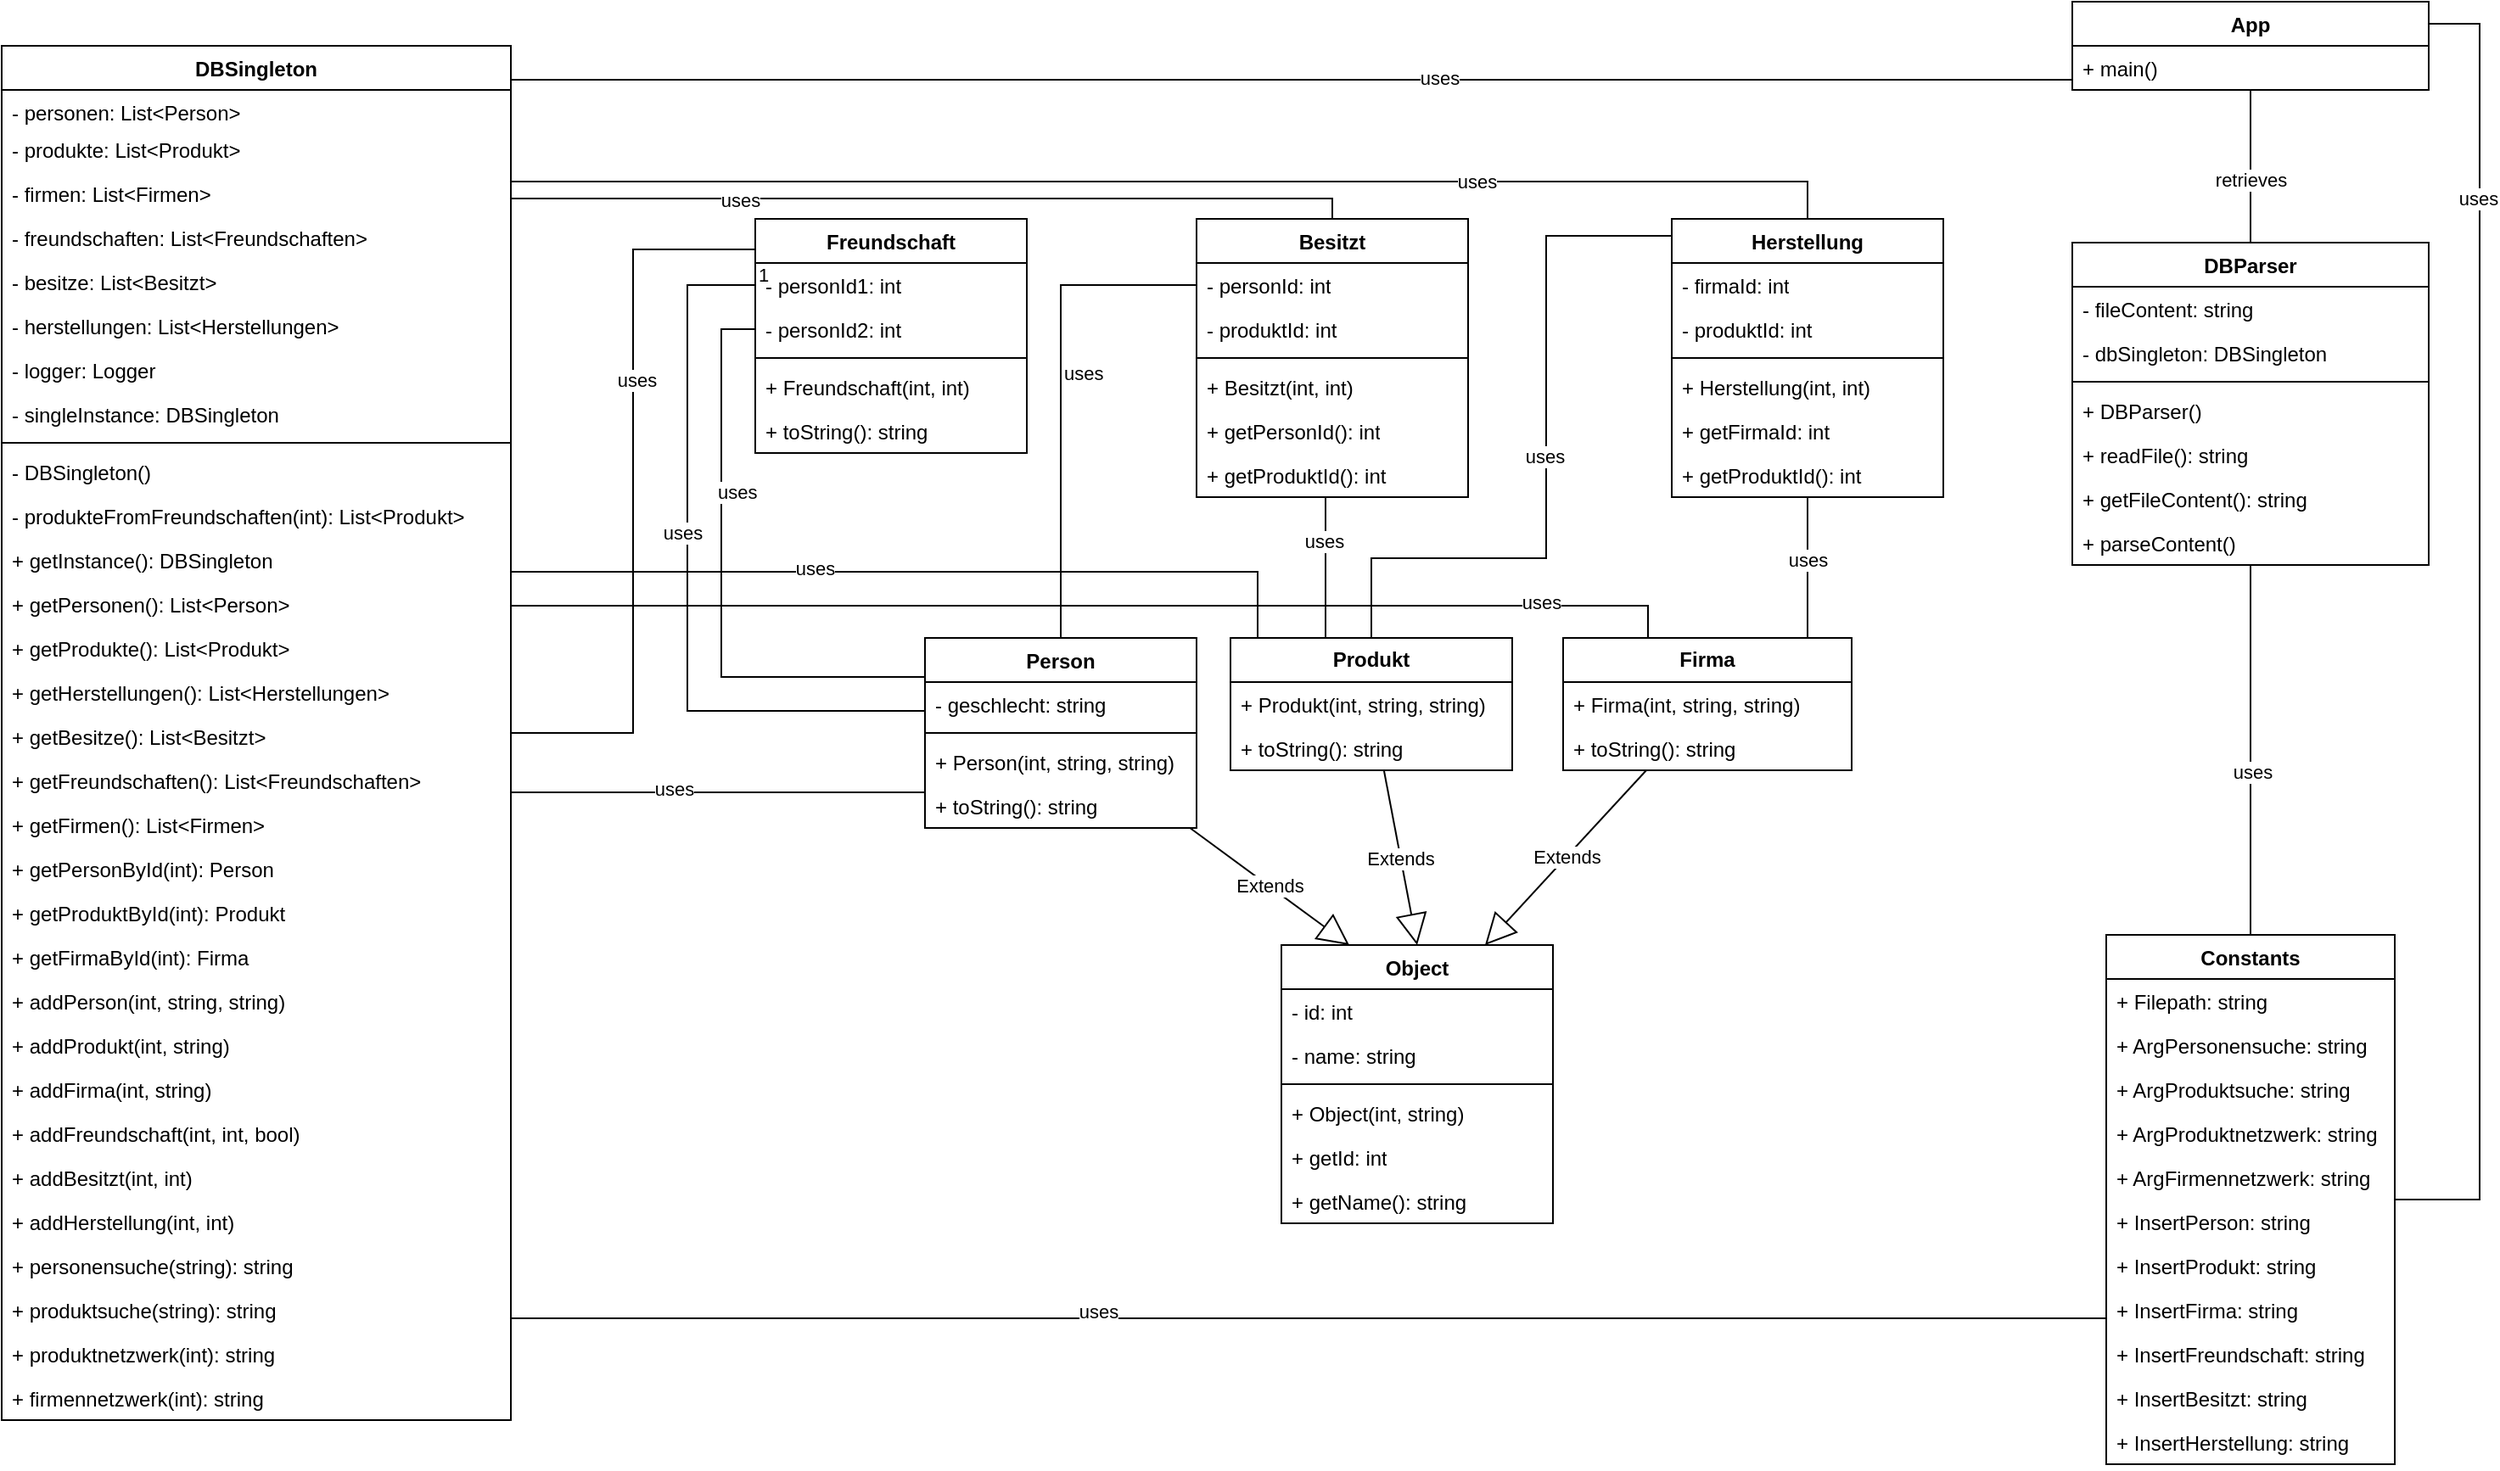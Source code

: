<mxfile scale="1" border="10">
    <diagram name="UML" id="wL7OUZz8tftUAgFT7AXb">
        <mxGraphModel dx="493" dy="509" grid="1" gridSize="10" guides="1" tooltips="1" connect="1" arrows="1" fold="1" page="1" pageScale="1" pageWidth="827" pageHeight="1169" background="#FFFFFF" math="0" shadow="0">
            <root>
                <mxCell id="0"/>
                <mxCell id="1" parent="0"/>
                <mxCell id="jcGyLuzeQQsFnMOwzXnM-38" value="Object" style="swimlane;fontStyle=1;align=center;verticalAlign=top;childLayout=stackLayout;horizontal=1;startSize=26;horizontalStack=0;resizeParent=1;resizeParentMax=0;resizeLast=0;collapsible=1;marginBottom=0;whiteSpace=wrap;html=1;" parent="1" vertex="1">
                    <mxGeometry x="814" y="680" width="160" height="164" as="geometry"/>
                </mxCell>
                <mxCell id="jcGyLuzeQQsFnMOwzXnM-39" value="- id: int" style="text;strokeColor=none;fillColor=none;align=left;verticalAlign=top;spacingLeft=4;spacingRight=4;overflow=hidden;rotatable=0;points=[[0,0.5],[1,0.5]];portConstraint=eastwest;whiteSpace=wrap;html=1;" parent="jcGyLuzeQQsFnMOwzXnM-38" vertex="1">
                    <mxGeometry y="26" width="160" height="26" as="geometry"/>
                </mxCell>
                <mxCell id="jcGyLuzeQQsFnMOwzXnM-58" value="- name: string" style="text;strokeColor=none;fillColor=none;align=left;verticalAlign=top;spacingLeft=4;spacingRight=4;overflow=hidden;rotatable=0;points=[[0,0.5],[1,0.5]];portConstraint=eastwest;whiteSpace=wrap;html=1;" parent="jcGyLuzeQQsFnMOwzXnM-38" vertex="1">
                    <mxGeometry y="52" width="160" height="26" as="geometry"/>
                </mxCell>
                <mxCell id="jcGyLuzeQQsFnMOwzXnM-40" value="" style="line;strokeWidth=1;fillColor=none;align=left;verticalAlign=middle;spacingTop=-1;spacingLeft=3;spacingRight=3;rotatable=0;labelPosition=right;points=[];portConstraint=eastwest;strokeColor=inherit;" parent="jcGyLuzeQQsFnMOwzXnM-38" vertex="1">
                    <mxGeometry y="78" width="160" height="8" as="geometry"/>
                </mxCell>
                <mxCell id="7" value="+ Object(int, string)" style="text;strokeColor=none;fillColor=none;align=left;verticalAlign=top;spacingLeft=4;spacingRight=4;overflow=hidden;rotatable=0;points=[[0,0.5],[1,0.5]];portConstraint=eastwest;whiteSpace=wrap;html=1;" parent="jcGyLuzeQQsFnMOwzXnM-38" vertex="1">
                    <mxGeometry y="86" width="160" height="26" as="geometry"/>
                </mxCell>
                <mxCell id="jcGyLuzeQQsFnMOwzXnM-41" value="+ getId: int" style="text;strokeColor=none;fillColor=none;align=left;verticalAlign=top;spacingLeft=4;spacingRight=4;overflow=hidden;rotatable=0;points=[[0,0.5],[1,0.5]];portConstraint=eastwest;whiteSpace=wrap;html=1;" parent="jcGyLuzeQQsFnMOwzXnM-38" vertex="1">
                    <mxGeometry y="112" width="160" height="26" as="geometry"/>
                </mxCell>
                <mxCell id="jcGyLuzeQQsFnMOwzXnM-59" value="+ getName(): string" style="text;strokeColor=none;fillColor=none;align=left;verticalAlign=top;spacingLeft=4;spacingRight=4;overflow=hidden;rotatable=0;points=[[0,0.5],[1,0.5]];portConstraint=eastwest;whiteSpace=wrap;html=1;" parent="jcGyLuzeQQsFnMOwzXnM-38" vertex="1">
                    <mxGeometry y="138" width="160" height="26" as="geometry"/>
                </mxCell>
                <mxCell id="jcGyLuzeQQsFnMOwzXnM-46" value="&lt;b&gt;Produkt&lt;/b&gt;" style="swimlane;fontStyle=0;childLayout=stackLayout;horizontal=1;startSize=26;fillColor=none;horizontalStack=0;resizeParent=1;resizeParentMax=0;resizeLast=0;collapsible=1;marginBottom=0;whiteSpace=wrap;html=1;" parent="1" vertex="1">
                    <mxGeometry x="784" y="499" width="166" height="78" as="geometry"/>
                </mxCell>
                <mxCell id="8" value="+ Produkt(int, string, string)" style="text;strokeColor=none;fillColor=none;align=left;verticalAlign=top;spacingLeft=4;spacingRight=4;overflow=hidden;rotatable=0;points=[[0,0.5],[1,0.5]];portConstraint=eastwest;whiteSpace=wrap;html=1;" parent="jcGyLuzeQQsFnMOwzXnM-46" vertex="1">
                    <mxGeometry y="26" width="166" height="26" as="geometry"/>
                </mxCell>
                <mxCell id="jcGyLuzeQQsFnMOwzXnM-47" value="+ toString(): string" style="text;strokeColor=none;fillColor=none;align=left;verticalAlign=top;spacingLeft=4;spacingRight=4;overflow=hidden;rotatable=0;points=[[0,0.5],[1,0.5]];portConstraint=eastwest;whiteSpace=wrap;html=1;" parent="jcGyLuzeQQsFnMOwzXnM-46" vertex="1">
                    <mxGeometry y="52" width="166" height="26" as="geometry"/>
                </mxCell>
                <mxCell id="jcGyLuzeQQsFnMOwzXnM-50" value="Extends" style="endArrow=block;endSize=16;endFill=0;html=1;rounded=0;entryX=0.25;entryY=0;entryDx=0;entryDy=0;" parent="1" source="jcGyLuzeQQsFnMOwzXnM-53" target="jcGyLuzeQQsFnMOwzXnM-38" edge="1">
                    <mxGeometry width="160" relative="1" as="geometry">
                        <mxPoint x="938" y="732" as="sourcePoint"/>
                        <mxPoint x="1098" y="732" as="targetPoint"/>
                    </mxGeometry>
                </mxCell>
                <mxCell id="jcGyLuzeQQsFnMOwzXnM-51" value="&lt;b&gt;Firma&lt;/b&gt;" style="swimlane;fontStyle=0;childLayout=stackLayout;horizontal=1;startSize=26;fillColor=none;horizontalStack=0;resizeParent=1;resizeParentMax=0;resizeLast=0;collapsible=1;marginBottom=0;whiteSpace=wrap;html=1;" parent="1" vertex="1">
                    <mxGeometry x="980" y="499" width="170" height="78" as="geometry"/>
                </mxCell>
                <mxCell id="9" value="+ Firma(int, string, string)" style="text;strokeColor=none;fillColor=none;align=left;verticalAlign=top;spacingLeft=4;spacingRight=4;overflow=hidden;rotatable=0;points=[[0,0.5],[1,0.5]];portConstraint=eastwest;whiteSpace=wrap;html=1;" parent="jcGyLuzeQQsFnMOwzXnM-51" vertex="1">
                    <mxGeometry y="26" width="170" height="26" as="geometry"/>
                </mxCell>
                <mxCell id="jcGyLuzeQQsFnMOwzXnM-52" value="+ toString(): string" style="text;strokeColor=none;fillColor=none;align=left;verticalAlign=top;spacingLeft=4;spacingRight=4;overflow=hidden;rotatable=0;points=[[0,0.5],[1,0.5]];portConstraint=eastwest;whiteSpace=wrap;html=1;" parent="jcGyLuzeQQsFnMOwzXnM-51" vertex="1">
                    <mxGeometry y="52" width="170" height="26" as="geometry"/>
                </mxCell>
                <mxCell id="jcGyLuzeQQsFnMOwzXnM-53" value="Person" style="swimlane;fontStyle=1;align=center;verticalAlign=top;childLayout=stackLayout;horizontal=1;startSize=26;horizontalStack=0;resizeParent=1;resizeParentMax=0;resizeLast=0;collapsible=1;marginBottom=0;whiteSpace=wrap;html=1;" parent="1" vertex="1">
                    <mxGeometry x="604" y="499" width="160" height="112" as="geometry"/>
                </mxCell>
                <mxCell id="jcGyLuzeQQsFnMOwzXnM-54" value="- geschlecht: string" style="text;strokeColor=none;fillColor=none;align=left;verticalAlign=top;spacingLeft=4;spacingRight=4;overflow=hidden;rotatable=0;points=[[0,0.5],[1,0.5]];portConstraint=eastwest;whiteSpace=wrap;html=1;" parent="jcGyLuzeQQsFnMOwzXnM-53" vertex="1">
                    <mxGeometry y="26" width="160" height="26" as="geometry"/>
                </mxCell>
                <mxCell id="jcGyLuzeQQsFnMOwzXnM-55" value="" style="line;strokeWidth=1;fillColor=none;align=left;verticalAlign=middle;spacingTop=-1;spacingLeft=3;spacingRight=3;rotatable=0;labelPosition=right;points=[];portConstraint=eastwest;strokeColor=inherit;" parent="jcGyLuzeQQsFnMOwzXnM-53" vertex="1">
                    <mxGeometry y="52" width="160" height="8" as="geometry"/>
                </mxCell>
                <mxCell id="6" value="+ Person(int, string, string)" style="text;strokeColor=none;fillColor=none;align=left;verticalAlign=top;spacingLeft=4;spacingRight=4;overflow=hidden;rotatable=0;points=[[0,0.5],[1,0.5]];portConstraint=eastwest;whiteSpace=wrap;html=1;" parent="jcGyLuzeQQsFnMOwzXnM-53" vertex="1">
                    <mxGeometry y="60" width="160" height="26" as="geometry"/>
                </mxCell>
                <mxCell id="jcGyLuzeQQsFnMOwzXnM-56" value="+ toString(): string" style="text;strokeColor=none;fillColor=none;align=left;verticalAlign=top;spacingLeft=4;spacingRight=4;overflow=hidden;rotatable=0;points=[[0,0.5],[1,0.5]];portConstraint=eastwest;whiteSpace=wrap;html=1;" parent="jcGyLuzeQQsFnMOwzXnM-53" vertex="1">
                    <mxGeometry y="86" width="160" height="26" as="geometry"/>
                </mxCell>
                <mxCell id="jcGyLuzeQQsFnMOwzXnM-60" value="Extends" style="endArrow=block;endSize=16;endFill=0;html=1;rounded=0;entryX=0.75;entryY=0;entryDx=0;entryDy=0;" parent="1" source="jcGyLuzeQQsFnMOwzXnM-51" target="jcGyLuzeQQsFnMOwzXnM-38" edge="1">
                    <mxGeometry width="160" relative="1" as="geometry">
                        <mxPoint x="1015" y="564" as="sourcePoint"/>
                        <mxPoint x="874" y="662" as="targetPoint"/>
                    </mxGeometry>
                </mxCell>
                <mxCell id="jcGyLuzeQQsFnMOwzXnM-61" value="Extends" style="endArrow=block;endSize=16;endFill=0;html=1;rounded=0;entryX=0.5;entryY=0;entryDx=0;entryDy=0;" parent="1" source="jcGyLuzeQQsFnMOwzXnM-46" target="jcGyLuzeQQsFnMOwzXnM-38" edge="1">
                    <mxGeometry width="160" relative="1" as="geometry">
                        <mxPoint x="1025" y="574" as="sourcePoint"/>
                        <mxPoint x="884" y="672" as="targetPoint"/>
                    </mxGeometry>
                </mxCell>
                <mxCell id="94" style="edgeStyle=orthogonalEdgeStyle;rounded=0;html=1;startArrow=none;startFill=0;endArrow=none;endFill=0;" parent="1" source="jcGyLuzeQQsFnMOwzXnM-62" target="jcGyLuzeQQsFnMOwzXnM-46" edge="1">
                    <mxGeometry relative="1" as="geometry">
                        <Array as="points">
                            <mxPoint x="840" y="460"/>
                            <mxPoint x="840" y="460"/>
                        </Array>
                    </mxGeometry>
                </mxCell>
                <mxCell id="95" value="uses" style="edgeLabel;html=1;align=center;verticalAlign=middle;resizable=0;points=[];" parent="94" vertex="1" connectable="0">
                    <mxGeometry x="-0.373" y="-1" relative="1" as="geometry">
                        <mxPoint as="offset"/>
                    </mxGeometry>
                </mxCell>
                <mxCell id="jcGyLuzeQQsFnMOwzXnM-62" value="Besitzt" style="swimlane;fontStyle=1;align=center;verticalAlign=top;childLayout=stackLayout;horizontal=1;startSize=26;horizontalStack=0;resizeParent=1;resizeParentMax=0;resizeLast=0;collapsible=1;marginBottom=0;whiteSpace=wrap;html=1;" parent="1" vertex="1">
                    <mxGeometry x="764" y="252" width="160" height="164" as="geometry"/>
                </mxCell>
                <mxCell id="jcGyLuzeQQsFnMOwzXnM-63" value="- personId: int" style="text;strokeColor=none;fillColor=none;align=left;verticalAlign=top;spacingLeft=4;spacingRight=4;overflow=hidden;rotatable=0;points=[[0,0.5],[1,0.5]];portConstraint=eastwest;whiteSpace=wrap;html=1;" parent="jcGyLuzeQQsFnMOwzXnM-62" vertex="1">
                    <mxGeometry y="26" width="160" height="26" as="geometry"/>
                </mxCell>
                <mxCell id="jcGyLuzeQQsFnMOwzXnM-75" value="- produktId: int" style="text;strokeColor=none;fillColor=none;align=left;verticalAlign=top;spacingLeft=4;spacingRight=4;overflow=hidden;rotatable=0;points=[[0,0.5],[1,0.5]];portConstraint=eastwest;whiteSpace=wrap;html=1;" parent="jcGyLuzeQQsFnMOwzXnM-62" vertex="1">
                    <mxGeometry y="52" width="160" height="26" as="geometry"/>
                </mxCell>
                <mxCell id="jcGyLuzeQQsFnMOwzXnM-64" value="" style="line;strokeWidth=1;fillColor=none;align=left;verticalAlign=middle;spacingTop=-1;spacingLeft=3;spacingRight=3;rotatable=0;labelPosition=right;points=[];portConstraint=eastwest;strokeColor=inherit;" parent="jcGyLuzeQQsFnMOwzXnM-62" vertex="1">
                    <mxGeometry y="78" width="160" height="8" as="geometry"/>
                </mxCell>
                <mxCell id="4" value="+ Besitzt(int, int)" style="text;strokeColor=none;fillColor=none;align=left;verticalAlign=top;spacingLeft=4;spacingRight=4;overflow=hidden;rotatable=0;points=[[0,0.5],[1,0.5]];portConstraint=eastwest;whiteSpace=wrap;html=1;" parent="jcGyLuzeQQsFnMOwzXnM-62" vertex="1">
                    <mxGeometry y="86" width="160" height="26" as="geometry"/>
                </mxCell>
                <mxCell id="jcGyLuzeQQsFnMOwzXnM-65" value="+&amp;nbsp;getPersonId&lt;span style=&quot;background-color: initial;&quot;&gt;(): int&lt;/span&gt;" style="text;strokeColor=none;fillColor=none;align=left;verticalAlign=top;spacingLeft=4;spacingRight=4;overflow=hidden;rotatable=0;points=[[0,0.5],[1,0.5]];portConstraint=eastwest;whiteSpace=wrap;html=1;" parent="jcGyLuzeQQsFnMOwzXnM-62" vertex="1">
                    <mxGeometry y="112" width="160" height="26" as="geometry"/>
                </mxCell>
                <mxCell id="jcGyLuzeQQsFnMOwzXnM-76" value="+&amp;nbsp;getProduktId(): int" style="text;strokeColor=none;fillColor=none;align=left;verticalAlign=top;spacingLeft=4;spacingRight=4;overflow=hidden;rotatable=0;points=[[0,0.5],[1,0.5]];portConstraint=eastwest;whiteSpace=wrap;html=1;" parent="jcGyLuzeQQsFnMOwzXnM-62" vertex="1">
                    <mxGeometry y="138" width="160" height="26" as="geometry"/>
                </mxCell>
                <mxCell id="jcGyLuzeQQsFnMOwzXnM-66" value="Freundschaft" style="swimlane;fontStyle=1;align=center;verticalAlign=top;childLayout=stackLayout;horizontal=1;startSize=26;horizontalStack=0;resizeParent=1;resizeParentMax=0;resizeLast=0;collapsible=1;marginBottom=0;whiteSpace=wrap;html=1;" parent="1" vertex="1">
                    <mxGeometry x="504" y="252" width="160" height="138" as="geometry"/>
                </mxCell>
                <mxCell id="jcGyLuzeQQsFnMOwzXnM-67" value="- personId1: int" style="text;strokeColor=none;fillColor=none;align=left;verticalAlign=top;spacingLeft=4;spacingRight=4;overflow=hidden;rotatable=0;points=[[0,0.5],[1,0.5]];portConstraint=eastwest;whiteSpace=wrap;html=1;" parent="jcGyLuzeQQsFnMOwzXnM-66" vertex="1">
                    <mxGeometry y="26" width="160" height="26" as="geometry"/>
                </mxCell>
                <mxCell id="jcGyLuzeQQsFnMOwzXnM-79" value="- personId2: int" style="text;strokeColor=none;fillColor=none;align=left;verticalAlign=top;spacingLeft=4;spacingRight=4;overflow=hidden;rotatable=0;points=[[0,0.5],[1,0.5]];portConstraint=eastwest;whiteSpace=wrap;html=1;" parent="jcGyLuzeQQsFnMOwzXnM-66" vertex="1">
                    <mxGeometry y="52" width="160" height="26" as="geometry"/>
                </mxCell>
                <mxCell id="jcGyLuzeQQsFnMOwzXnM-68" value="" style="line;strokeWidth=1;fillColor=none;align=left;verticalAlign=middle;spacingTop=-1;spacingLeft=3;spacingRight=3;rotatable=0;labelPosition=right;points=[];portConstraint=eastwest;strokeColor=inherit;" parent="jcGyLuzeQQsFnMOwzXnM-66" vertex="1">
                    <mxGeometry y="78" width="160" height="8" as="geometry"/>
                </mxCell>
                <mxCell id="3" value="+ Freundschaft(int, int)" style="text;strokeColor=none;fillColor=none;align=left;verticalAlign=top;spacingLeft=4;spacingRight=4;overflow=hidden;rotatable=0;points=[[0,0.5],[1,0.5]];portConstraint=eastwest;whiteSpace=wrap;html=1;" parent="jcGyLuzeQQsFnMOwzXnM-66" vertex="1">
                    <mxGeometry y="86" width="160" height="26" as="geometry"/>
                </mxCell>
                <mxCell id="jcGyLuzeQQsFnMOwzXnM-69" value="+ toString(): string" style="text;strokeColor=none;fillColor=none;align=left;verticalAlign=top;spacingLeft=4;spacingRight=4;overflow=hidden;rotatable=0;points=[[0,0.5],[1,0.5]];portConstraint=eastwest;whiteSpace=wrap;html=1;" parent="jcGyLuzeQQsFnMOwzXnM-66" vertex="1">
                    <mxGeometry y="112" width="160" height="26" as="geometry"/>
                </mxCell>
                <mxCell id="78" style="edgeStyle=orthogonalEdgeStyle;html=1;entryX=0.5;entryY=0;entryDx=0;entryDy=0;startArrow=none;startFill=0;endArrow=none;endFill=0;rounded=0;" parent="1" source="jcGyLuzeQQsFnMOwzXnM-70" target="jcGyLuzeQQsFnMOwzXnM-46" edge="1">
                    <mxGeometry relative="1" as="geometry">
                        <Array as="points">
                            <mxPoint x="970" y="262"/>
                            <mxPoint x="970" y="452"/>
                            <mxPoint x="867" y="452"/>
                        </Array>
                    </mxGeometry>
                </mxCell>
                <mxCell id="79" value="uses" style="edgeLabel;html=1;align=center;verticalAlign=middle;resizable=0;points=[];" parent="78" vertex="1" connectable="0">
                    <mxGeometry x="-0.017" y="-1" relative="1" as="geometry">
                        <mxPoint as="offset"/>
                    </mxGeometry>
                </mxCell>
                <mxCell id="80" style="edgeStyle=orthogonalEdgeStyle;rounded=0;html=1;entryX=0.5;entryY=0;entryDx=0;entryDy=0;startArrow=none;startFill=0;endArrow=none;endFill=0;" parent="1" source="jcGyLuzeQQsFnMOwzXnM-70" target="jcGyLuzeQQsFnMOwzXnM-51" edge="1">
                    <mxGeometry relative="1" as="geometry">
                        <Array as="points">
                            <mxPoint x="1124" y="499"/>
                        </Array>
                    </mxGeometry>
                </mxCell>
                <mxCell id="81" value="uses" style="edgeLabel;html=1;align=center;verticalAlign=middle;resizable=0;points=[];" parent="80" vertex="1" connectable="0">
                    <mxGeometry x="0.123" y="1" relative="1" as="geometry">
                        <mxPoint x="-1" y="-43" as="offset"/>
                    </mxGeometry>
                </mxCell>
                <mxCell id="jcGyLuzeQQsFnMOwzXnM-70" value="Herstellung" style="swimlane;fontStyle=1;align=center;verticalAlign=top;childLayout=stackLayout;horizontal=1;startSize=26;horizontalStack=0;resizeParent=1;resizeParentMax=0;resizeLast=0;collapsible=1;marginBottom=0;whiteSpace=wrap;html=1;" parent="1" vertex="1">
                    <mxGeometry x="1044" y="252" width="160" height="164" as="geometry"/>
                </mxCell>
                <mxCell id="jcGyLuzeQQsFnMOwzXnM-71" value="- firmaId: int" style="text;strokeColor=none;fillColor=none;align=left;verticalAlign=top;spacingLeft=4;spacingRight=4;overflow=hidden;rotatable=0;points=[[0,0.5],[1,0.5]];portConstraint=eastwest;whiteSpace=wrap;html=1;" parent="jcGyLuzeQQsFnMOwzXnM-70" vertex="1">
                    <mxGeometry y="26" width="160" height="26" as="geometry"/>
                </mxCell>
                <mxCell id="jcGyLuzeQQsFnMOwzXnM-77" value="- produktId: int" style="text;strokeColor=none;fillColor=none;align=left;verticalAlign=top;spacingLeft=4;spacingRight=4;overflow=hidden;rotatable=0;points=[[0,0.5],[1,0.5]];portConstraint=eastwest;whiteSpace=wrap;html=1;" parent="jcGyLuzeQQsFnMOwzXnM-70" vertex="1">
                    <mxGeometry y="52" width="160" height="26" as="geometry"/>
                </mxCell>
                <mxCell id="jcGyLuzeQQsFnMOwzXnM-72" value="" style="line;strokeWidth=1;fillColor=none;align=left;verticalAlign=middle;spacingTop=-1;spacingLeft=3;spacingRight=3;rotatable=0;labelPosition=right;points=[];portConstraint=eastwest;strokeColor=inherit;" parent="jcGyLuzeQQsFnMOwzXnM-70" vertex="1">
                    <mxGeometry y="78" width="160" height="8" as="geometry"/>
                </mxCell>
                <mxCell id="5" value="+ Herstellung(int, int)" style="text;strokeColor=none;fillColor=none;align=left;verticalAlign=top;spacingLeft=4;spacingRight=4;overflow=hidden;rotatable=0;points=[[0,0.5],[1,0.5]];portConstraint=eastwest;whiteSpace=wrap;html=1;" parent="jcGyLuzeQQsFnMOwzXnM-70" vertex="1">
                    <mxGeometry y="86" width="160" height="26" as="geometry"/>
                </mxCell>
                <mxCell id="jcGyLuzeQQsFnMOwzXnM-78" value="+ getFirmaId: int" style="text;strokeColor=none;fillColor=none;align=left;verticalAlign=top;spacingLeft=4;spacingRight=4;overflow=hidden;rotatable=0;points=[[0,0.5],[1,0.5]];portConstraint=eastwest;whiteSpace=wrap;html=1;" parent="jcGyLuzeQQsFnMOwzXnM-70" vertex="1">
                    <mxGeometry y="112" width="160" height="26" as="geometry"/>
                </mxCell>
                <mxCell id="jcGyLuzeQQsFnMOwzXnM-73" value="+ getProduktId(): int" style="text;strokeColor=none;fillColor=none;align=left;verticalAlign=top;spacingLeft=4;spacingRight=4;overflow=hidden;rotatable=0;points=[[0,0.5],[1,0.5]];portConstraint=eastwest;whiteSpace=wrap;html=1;" parent="jcGyLuzeQQsFnMOwzXnM-70" vertex="1">
                    <mxGeometry y="138" width="160" height="26" as="geometry"/>
                </mxCell>
                <mxCell id="jcGyLuzeQQsFnMOwzXnM-82" value="uses" style="endArrow=none;html=1;endSize=12;startArrow=none;startSize=14;startFill=0;edgeStyle=orthogonalEdgeStyle;align=left;verticalAlign=bottom;rounded=0;entryX=0.5;entryY=0;entryDx=0;entryDy=0;exitX=0;exitY=0.5;exitDx=0;exitDy=0;endFill=0;" parent="1" source="jcGyLuzeQQsFnMOwzXnM-63" target="jcGyLuzeQQsFnMOwzXnM-53" edge="1">
                    <mxGeometry x="-0.021" relative="1" as="geometry">
                        <mxPoint x="494" y="432" as="sourcePoint"/>
                        <mxPoint x="504" y="541" as="targetPoint"/>
                        <mxPoint as="offset"/>
                    </mxGeometry>
                </mxCell>
                <mxCell id="jcGyLuzeQQsFnMOwzXnM-84" value="1" style="endArrow=none;html=1;endSize=12;startArrow=none;startSize=14;startFill=0;edgeStyle=orthogonalEdgeStyle;align=left;verticalAlign=bottom;rounded=0;endFill=0;" parent="1" source="jcGyLuzeQQsFnMOwzXnM-67" target="jcGyLuzeQQsFnMOwzXnM-53" edge="1">
                    <mxGeometry x="-1" y="3" relative="1" as="geometry">
                        <mxPoint x="564" y="412" as="sourcePoint"/>
                        <mxPoint x="484" y="620" as="targetPoint"/>
                        <Array as="points">
                            <mxPoint x="464" y="291"/>
                            <mxPoint x="464" y="542"/>
                        </Array>
                    </mxGeometry>
                </mxCell>
                <mxCell id="77" value="uses" style="edgeLabel;html=1;align=center;verticalAlign=middle;resizable=0;points=[];" parent="jcGyLuzeQQsFnMOwzXnM-84" vertex="1" connectable="0">
                    <mxGeometry x="-0.08" y="-3" relative="1" as="geometry">
                        <mxPoint y="-13" as="offset"/>
                    </mxGeometry>
                </mxCell>
                <mxCell id="jcGyLuzeQQsFnMOwzXnM-85" value="uses" style="endArrow=none;html=1;endSize=12;startArrow=none;startSize=14;startFill=0;edgeStyle=orthogonalEdgeStyle;align=left;verticalAlign=bottom;rounded=0;endFill=0;" parent="1" source="jcGyLuzeQQsFnMOwzXnM-79" target="jcGyLuzeQQsFnMOwzXnM-53" edge="1">
                    <mxGeometry x="-0.275" y="-4" relative="1" as="geometry">
                        <mxPoint x="604" y="622" as="sourcePoint"/>
                        <mxPoint x="524" y="830" as="targetPoint"/>
                        <Array as="points">
                            <mxPoint x="484" y="317"/>
                            <mxPoint x="484" y="522"/>
                        </Array>
                        <mxPoint as="offset"/>
                    </mxGeometry>
                </mxCell>
                <mxCell id="82" style="edgeStyle=orthogonalEdgeStyle;rounded=0;html=1;startArrow=none;startFill=0;endArrow=none;endFill=0;" parent="1" source="12" target="jcGyLuzeQQsFnMOwzXnM-66" edge="1">
                    <mxGeometry relative="1" as="geometry">
                        <Array as="points">
                            <mxPoint x="432" y="555"/>
                            <mxPoint x="432" y="270"/>
                        </Array>
                    </mxGeometry>
                </mxCell>
                <mxCell id="83" value="uses" style="edgeLabel;html=1;align=center;verticalAlign=middle;resizable=0;points=[];" parent="82" vertex="1" connectable="0">
                    <mxGeometry x="0.305" y="-2" relative="1" as="geometry">
                        <mxPoint as="offset"/>
                    </mxGeometry>
                </mxCell>
                <mxCell id="84" style="edgeStyle=orthogonalEdgeStyle;rounded=0;html=1;startArrow=none;startFill=0;endArrow=none;endFill=0;" parent="1" source="12" target="jcGyLuzeQQsFnMOwzXnM-62" edge="1">
                    <mxGeometry relative="1" as="geometry">
                        <Array as="points">
                            <mxPoint x="844" y="240"/>
                        </Array>
                    </mxGeometry>
                </mxCell>
                <mxCell id="85" value="uses" style="edgeLabel;html=1;align=center;verticalAlign=middle;resizable=0;points=[];" parent="84" vertex="1" connectable="0">
                    <mxGeometry x="-0.458" y="-1" relative="1" as="geometry">
                        <mxPoint as="offset"/>
                    </mxGeometry>
                </mxCell>
                <mxCell id="86" style="edgeStyle=orthogonalEdgeStyle;rounded=0;html=1;startArrow=none;startFill=0;endArrow=none;endFill=0;" parent="1" source="12" target="jcGyLuzeQQsFnMOwzXnM-70" edge="1">
                    <mxGeometry relative="1" as="geometry">
                        <Array as="points">
                            <mxPoint x="1124" y="230"/>
                        </Array>
                    </mxGeometry>
                </mxCell>
                <mxCell id="87" value="uses" style="edgeLabel;html=1;align=center;verticalAlign=middle;resizable=0;points=[];" parent="86" vertex="1" connectable="0">
                    <mxGeometry x="0.447" relative="1" as="geometry">
                        <mxPoint as="offset"/>
                    </mxGeometry>
                </mxCell>
                <mxCell id="88" style="edgeStyle=orthogonalEdgeStyle;rounded=0;html=1;startArrow=none;startFill=0;endArrow=none;endFill=0;" parent="1" source="12" target="jcGyLuzeQQsFnMOwzXnM-53" edge="1">
                    <mxGeometry relative="1" as="geometry">
                        <Array as="points">
                            <mxPoint x="480" y="590"/>
                            <mxPoint x="480" y="590"/>
                        </Array>
                    </mxGeometry>
                </mxCell>
                <mxCell id="89" value="uses" style="edgeLabel;html=1;align=center;verticalAlign=middle;resizable=0;points=[];" parent="88" vertex="1" connectable="0">
                    <mxGeometry x="-0.219" y="2" relative="1" as="geometry">
                        <mxPoint as="offset"/>
                    </mxGeometry>
                </mxCell>
                <mxCell id="90" style="edgeStyle=orthogonalEdgeStyle;rounded=0;html=1;startArrow=none;startFill=0;endArrow=none;endFill=0;" parent="1" source="12" target="jcGyLuzeQQsFnMOwzXnM-46" edge="1">
                    <mxGeometry relative="1" as="geometry">
                        <Array as="points">
                            <mxPoint x="800" y="460"/>
                        </Array>
                    </mxGeometry>
                </mxCell>
                <mxCell id="91" value="uses" style="edgeLabel;html=1;align=center;verticalAlign=middle;resizable=0;points=[];" parent="90" vertex="1" connectable="0">
                    <mxGeometry x="-0.255" y="2" relative="1" as="geometry">
                        <mxPoint as="offset"/>
                    </mxGeometry>
                </mxCell>
                <mxCell id="92" style="edgeStyle=orthogonalEdgeStyle;rounded=0;html=1;startArrow=none;startFill=0;endArrow=none;endFill=0;" parent="1" source="12" target="jcGyLuzeQQsFnMOwzXnM-51" edge="1">
                    <mxGeometry relative="1" as="geometry">
                        <Array as="points">
                            <mxPoint x="1030" y="480"/>
                        </Array>
                    </mxGeometry>
                </mxCell>
                <mxCell id="93" value="uses" style="edgeLabel;html=1;align=center;verticalAlign=middle;resizable=0;points=[];" parent="92" vertex="1" connectable="0">
                    <mxGeometry x="0.762" y="2" relative="1" as="geometry">
                        <mxPoint as="offset"/>
                    </mxGeometry>
                </mxCell>
                <mxCell id="12" value="DBSingleton" style="swimlane;fontStyle=1;align=center;verticalAlign=top;childLayout=stackLayout;horizontal=1;startSize=26;horizontalStack=0;resizeParent=1;resizeParentMax=0;resizeLast=0;collapsible=1;marginBottom=0;whiteSpace=wrap;html=1;" parent="1" vertex="1">
                    <mxGeometry x="60" y="150" width="300" height="810" as="geometry"/>
                </mxCell>
                <mxCell id="13" value="- personen: List&amp;lt;Person&amp;gt;" style="text;strokeColor=none;fillColor=none;align=left;verticalAlign=top;spacingLeft=4;spacingRight=4;overflow=hidden;rotatable=0;points=[[0,0.5],[1,0.5]];portConstraint=eastwest;whiteSpace=wrap;html=1;" parent="12" vertex="1">
                    <mxGeometry y="26" width="300" height="22" as="geometry"/>
                </mxCell>
                <mxCell id="14" value="- produkte: List&amp;lt;Produkt&amp;gt;" style="text;strokeColor=none;fillColor=none;align=left;verticalAlign=top;spacingLeft=4;spacingRight=4;overflow=hidden;rotatable=0;points=[[0,0.5],[1,0.5]];portConstraint=eastwest;whiteSpace=wrap;html=1;" parent="12" vertex="1">
                    <mxGeometry y="48" width="300" height="26" as="geometry"/>
                </mxCell>
                <mxCell id="19" value="- firmen: List&amp;lt;Firmen&amp;gt;" style="text;strokeColor=none;fillColor=none;align=left;verticalAlign=top;spacingLeft=4;spacingRight=4;overflow=hidden;rotatable=0;points=[[0,0.5],[1,0.5]];portConstraint=eastwest;whiteSpace=wrap;html=1;" parent="12" vertex="1">
                    <mxGeometry y="74" width="300" height="26" as="geometry"/>
                </mxCell>
                <mxCell id="21" value="- freundschaften: List&amp;lt;Freundschaften&amp;gt;" style="text;strokeColor=none;fillColor=none;align=left;verticalAlign=top;spacingLeft=4;spacingRight=4;overflow=hidden;rotatable=0;points=[[0,0.5],[1,0.5]];portConstraint=eastwest;whiteSpace=wrap;html=1;" parent="12" vertex="1">
                    <mxGeometry y="100" width="300" height="26" as="geometry"/>
                </mxCell>
                <mxCell id="20" value="- besitze: List&amp;lt;Besitzt&amp;gt;" style="text;strokeColor=none;fillColor=none;align=left;verticalAlign=top;spacingLeft=4;spacingRight=4;overflow=hidden;rotatable=0;points=[[0,0.5],[1,0.5]];portConstraint=eastwest;whiteSpace=wrap;html=1;" parent="12" vertex="1">
                    <mxGeometry y="126" width="300" height="26" as="geometry"/>
                </mxCell>
                <mxCell id="22" value="- herstellungen: List&amp;lt;Herstellungen&amp;gt;" style="text;strokeColor=none;fillColor=none;align=left;verticalAlign=top;spacingLeft=4;spacingRight=4;overflow=hidden;rotatable=0;points=[[0,0.5],[1,0.5]];portConstraint=eastwest;whiteSpace=wrap;html=1;" parent="12" vertex="1">
                    <mxGeometry y="152" width="300" height="26" as="geometry"/>
                </mxCell>
                <mxCell id="23" value="- logger: Logger" style="text;strokeColor=none;fillColor=none;align=left;verticalAlign=top;spacingLeft=4;spacingRight=4;overflow=hidden;rotatable=0;points=[[0,0.5],[1,0.5]];portConstraint=eastwest;whiteSpace=wrap;html=1;" parent="12" vertex="1">
                    <mxGeometry y="178" width="300" height="26" as="geometry"/>
                </mxCell>
                <mxCell id="24" value="- singleInstance: DBSingleton" style="text;strokeColor=none;fillColor=none;align=left;verticalAlign=top;spacingLeft=4;spacingRight=4;overflow=hidden;rotatable=0;points=[[0,0.5],[1,0.5]];portConstraint=eastwest;whiteSpace=wrap;html=1;" parent="12" vertex="1">
                    <mxGeometry y="204" width="300" height="26" as="geometry"/>
                </mxCell>
                <mxCell id="15" value="" style="line;strokeWidth=1;fillColor=none;align=left;verticalAlign=middle;spacingTop=-1;spacingLeft=3;spacingRight=3;rotatable=0;labelPosition=right;points=[];portConstraint=eastwest;strokeColor=inherit;" parent="12" vertex="1">
                    <mxGeometry y="230" width="300" height="8" as="geometry"/>
                </mxCell>
                <mxCell id="16" value="- DBSingleton()" style="text;strokeColor=none;fillColor=none;align=left;verticalAlign=top;spacingLeft=4;spacingRight=4;overflow=hidden;rotatable=0;points=[[0,0.5],[1,0.5]];portConstraint=eastwest;whiteSpace=wrap;html=1;" parent="12" vertex="1">
                    <mxGeometry y="238" width="300" height="26" as="geometry"/>
                </mxCell>
                <mxCell id="44" value="- produkteFromFreundschaften(int): List&amp;lt;Produkt&amp;gt;" style="text;strokeColor=none;fillColor=none;align=left;verticalAlign=top;spacingLeft=4;spacingRight=4;overflow=hidden;rotatable=0;points=[[0,0.5],[1,0.5]];portConstraint=eastwest;whiteSpace=wrap;html=1;" parent="12" vertex="1">
                    <mxGeometry y="264" width="300" height="26" as="geometry"/>
                </mxCell>
                <mxCell id="17" value="+ getInstance(): DBSingleton" style="text;strokeColor=none;fillColor=none;align=left;verticalAlign=top;spacingLeft=4;spacingRight=4;overflow=hidden;rotatable=0;points=[[0,0.5],[1,0.5]];portConstraint=eastwest;whiteSpace=wrap;html=1;" parent="12" vertex="1">
                    <mxGeometry y="290" width="300" height="26" as="geometry"/>
                </mxCell>
                <mxCell id="18" value="+ getPersonen(): List&amp;lt;Person&amp;gt;" style="text;strokeColor=none;fillColor=none;align=left;verticalAlign=top;spacingLeft=4;spacingRight=4;overflow=hidden;rotatable=0;points=[[0,0.5],[1,0.5]];portConstraint=eastwest;whiteSpace=wrap;html=1;" parent="12" vertex="1">
                    <mxGeometry y="316" width="300" height="26" as="geometry"/>
                </mxCell>
                <mxCell id="30" value="+ getProdukte(): List&amp;lt;Produkt&amp;gt;" style="text;strokeColor=none;fillColor=none;align=left;verticalAlign=top;spacingLeft=4;spacingRight=4;overflow=hidden;rotatable=0;points=[[0,0.5],[1,0.5]];portConstraint=eastwest;whiteSpace=wrap;html=1;" parent="12" vertex="1">
                    <mxGeometry y="342" width="300" height="26" as="geometry"/>
                </mxCell>
                <mxCell id="34" value="+ getHerstellungen(): List&amp;lt;Herstellungen&amp;gt;" style="text;strokeColor=none;fillColor=none;align=left;verticalAlign=top;spacingLeft=4;spacingRight=4;overflow=hidden;rotatable=0;points=[[0,0.5],[1,0.5]];portConstraint=eastwest;whiteSpace=wrap;html=1;" parent="12" vertex="1">
                    <mxGeometry y="368" width="300" height="26" as="geometry"/>
                </mxCell>
                <mxCell id="33" value="+ getBesitze(): List&amp;lt;Besitzt&amp;gt;" style="text;strokeColor=none;fillColor=none;align=left;verticalAlign=top;spacingLeft=4;spacingRight=4;overflow=hidden;rotatable=0;points=[[0,0.5],[1,0.5]];portConstraint=eastwest;whiteSpace=wrap;html=1;" parent="12" vertex="1">
                    <mxGeometry y="394" width="300" height="26" as="geometry"/>
                </mxCell>
                <mxCell id="32" value="+ getFreundschaften(): List&amp;lt;Freundschaften&amp;gt;" style="text;strokeColor=none;fillColor=none;align=left;verticalAlign=top;spacingLeft=4;spacingRight=4;overflow=hidden;rotatable=0;points=[[0,0.5],[1,0.5]];portConstraint=eastwest;whiteSpace=wrap;html=1;" parent="12" vertex="1">
                    <mxGeometry y="420" width="300" height="26" as="geometry"/>
                </mxCell>
                <mxCell id="31" value="+ getFirmen(): List&amp;lt;Firmen&amp;gt;" style="text;strokeColor=none;fillColor=none;align=left;verticalAlign=top;spacingLeft=4;spacingRight=4;overflow=hidden;rotatable=0;points=[[0,0.5],[1,0.5]];portConstraint=eastwest;whiteSpace=wrap;html=1;" parent="12" vertex="1">
                    <mxGeometry y="446" width="300" height="26" as="geometry"/>
                </mxCell>
                <mxCell id="28" value="+ getPersonById(int): Person" style="text;strokeColor=none;fillColor=none;align=left;verticalAlign=top;spacingLeft=4;spacingRight=4;overflow=hidden;rotatable=0;points=[[0,0.5],[1,0.5]];portConstraint=eastwest;whiteSpace=wrap;html=1;" parent="12" vertex="1">
                    <mxGeometry y="472" width="300" height="26" as="geometry"/>
                </mxCell>
                <mxCell id="27" value="+ getProduktById(int): Produkt" style="text;strokeColor=none;fillColor=none;align=left;verticalAlign=top;spacingLeft=4;spacingRight=4;overflow=hidden;rotatable=0;points=[[0,0.5],[1,0.5]];portConstraint=eastwest;whiteSpace=wrap;html=1;" parent="12" vertex="1">
                    <mxGeometry y="498" width="300" height="26" as="geometry"/>
                </mxCell>
                <mxCell id="26" value="+ getFirmaById(int): Firma" style="text;strokeColor=none;fillColor=none;align=left;verticalAlign=top;spacingLeft=4;spacingRight=4;overflow=hidden;rotatable=0;points=[[0,0.5],[1,0.5]];portConstraint=eastwest;whiteSpace=wrap;html=1;" parent="12" vertex="1">
                    <mxGeometry y="524" width="300" height="26" as="geometry"/>
                </mxCell>
                <mxCell id="25" value="+ addPerson(int, string, string)" style="text;strokeColor=none;fillColor=none;align=left;verticalAlign=top;spacingLeft=4;spacingRight=4;overflow=hidden;rotatable=0;points=[[0,0.5],[1,0.5]];portConstraint=eastwest;whiteSpace=wrap;html=1;" parent="12" vertex="1">
                    <mxGeometry y="550" width="300" height="26" as="geometry"/>
                </mxCell>
                <mxCell id="39" value="+ addProdukt(int, string)" style="text;strokeColor=none;fillColor=none;align=left;verticalAlign=top;spacingLeft=4;spacingRight=4;overflow=hidden;rotatable=0;points=[[0,0.5],[1,0.5]];portConstraint=eastwest;whiteSpace=wrap;html=1;" parent="12" vertex="1">
                    <mxGeometry y="576" width="300" height="26" as="geometry"/>
                </mxCell>
                <mxCell id="38" value="+ addFirma(int, string)" style="text;strokeColor=none;fillColor=none;align=left;verticalAlign=top;spacingLeft=4;spacingRight=4;overflow=hidden;rotatable=0;points=[[0,0.5],[1,0.5]];portConstraint=eastwest;whiteSpace=wrap;html=1;" parent="12" vertex="1">
                    <mxGeometry y="602" width="300" height="26" as="geometry"/>
                </mxCell>
                <mxCell id="37" value="+ addFreundschaft(int, int, bool)" style="text;strokeColor=none;fillColor=none;align=left;verticalAlign=top;spacingLeft=4;spacingRight=4;overflow=hidden;rotatable=0;points=[[0,0.5],[1,0.5]];portConstraint=eastwest;whiteSpace=wrap;html=1;" parent="12" vertex="1">
                    <mxGeometry y="628" width="300" height="26" as="geometry"/>
                </mxCell>
                <mxCell id="36" value="+ addBesitzt(int, int)" style="text;strokeColor=none;fillColor=none;align=left;verticalAlign=top;spacingLeft=4;spacingRight=4;overflow=hidden;rotatable=0;points=[[0,0.5],[1,0.5]];portConstraint=eastwest;whiteSpace=wrap;html=1;" parent="12" vertex="1">
                    <mxGeometry y="654" width="300" height="26" as="geometry"/>
                </mxCell>
                <mxCell id="35" value="+ addHerstellung(int, int)" style="text;strokeColor=none;fillColor=none;align=left;verticalAlign=top;spacingLeft=4;spacingRight=4;overflow=hidden;rotatable=0;points=[[0,0.5],[1,0.5]];portConstraint=eastwest;whiteSpace=wrap;html=1;" parent="12" vertex="1">
                    <mxGeometry y="680" width="300" height="26" as="geometry"/>
                </mxCell>
                <mxCell id="43" value="+ personensuche(string): string" style="text;strokeColor=none;fillColor=none;align=left;verticalAlign=top;spacingLeft=4;spacingRight=4;overflow=hidden;rotatable=0;points=[[0,0.5],[1,0.5]];portConstraint=eastwest;whiteSpace=wrap;html=1;" parent="12" vertex="1">
                    <mxGeometry y="706" width="300" height="26" as="geometry"/>
                </mxCell>
                <mxCell id="42" value="+ produktsuche(string): string" style="text;strokeColor=none;fillColor=none;align=left;verticalAlign=top;spacingLeft=4;spacingRight=4;overflow=hidden;rotatable=0;points=[[0,0.5],[1,0.5]];portConstraint=eastwest;whiteSpace=wrap;html=1;" parent="12" vertex="1">
                    <mxGeometry y="732" width="300" height="26" as="geometry"/>
                </mxCell>
                <mxCell id="41" value="+ produktnetzwerk(int): string" style="text;strokeColor=none;fillColor=none;align=left;verticalAlign=top;spacingLeft=4;spacingRight=4;overflow=hidden;rotatable=0;points=[[0,0.5],[1,0.5]];portConstraint=eastwest;whiteSpace=wrap;html=1;" parent="12" vertex="1">
                    <mxGeometry y="758" width="300" height="26" as="geometry"/>
                </mxCell>
                <mxCell id="40" value="+ firmennetzwerk(int): string" style="text;strokeColor=none;fillColor=none;align=left;verticalAlign=top;spacingLeft=4;spacingRight=4;overflow=hidden;rotatable=0;points=[[0,0.5],[1,0.5]];portConstraint=eastwest;whiteSpace=wrap;html=1;" parent="12" vertex="1">
                    <mxGeometry y="784" width="300" height="26" as="geometry"/>
                </mxCell>
                <mxCell id="100" style="edgeStyle=orthogonalEdgeStyle;rounded=0;html=1;startArrow=none;startFill=0;endArrow=none;endFill=0;" parent="1" source="45" target="61" edge="1">
                    <mxGeometry relative="1" as="geometry">
                        <Array as="points">
                            <mxPoint x="1385" y="624"/>
                            <mxPoint x="1385" y="624"/>
                        </Array>
                    </mxGeometry>
                </mxCell>
                <mxCell id="104" value="uses" style="edgeLabel;html=1;align=center;verticalAlign=middle;resizable=0;points=[];" parent="100" vertex="1" connectable="0">
                    <mxGeometry x="-0.114" y="-1" relative="1" as="geometry">
                        <mxPoint as="offset"/>
                    </mxGeometry>
                </mxCell>
                <mxCell id="102" style="edgeStyle=orthogonalEdgeStyle;rounded=0;html=1;startArrow=none;startFill=0;endArrow=none;endFill=0;" parent="1" source="45" target="12" edge="1">
                    <mxGeometry relative="1" as="geometry">
                        <Array as="points">
                            <mxPoint x="1120" y="900"/>
                            <mxPoint x="1120" y="900"/>
                        </Array>
                    </mxGeometry>
                </mxCell>
                <mxCell id="103" value="uses" style="edgeLabel;html=1;align=center;verticalAlign=middle;resizable=0;points=[];" parent="102" vertex="1" connectable="0">
                    <mxGeometry x="0.265" y="-4" relative="1" as="geometry">
                        <mxPoint as="offset"/>
                    </mxGeometry>
                </mxCell>
                <mxCell id="105" style="edgeStyle=orthogonalEdgeStyle;rounded=0;html=1;entryX=1;entryY=0.25;entryDx=0;entryDy=0;startArrow=none;startFill=0;endArrow=none;endFill=0;" parent="1" source="45" target="69" edge="1">
                    <mxGeometry relative="1" as="geometry">
                        <Array as="points">
                            <mxPoint x="1520" y="830"/>
                            <mxPoint x="1520" y="137"/>
                        </Array>
                    </mxGeometry>
                </mxCell>
                <mxCell id="106" value="uses" style="edgeLabel;html=1;align=center;verticalAlign=middle;resizable=0;points=[];" parent="105" vertex="1" connectable="0">
                    <mxGeometry x="0.656" y="1" relative="1" as="geometry">
                        <mxPoint as="offset"/>
                    </mxGeometry>
                </mxCell>
                <mxCell id="45" value="Constants" style="swimlane;fontStyle=1;align=center;verticalAlign=top;childLayout=stackLayout;horizontal=1;startSize=26;horizontalStack=0;resizeParent=1;resizeParentMax=0;resizeLast=0;collapsible=1;marginBottom=0;whiteSpace=wrap;html=1;" parent="1" vertex="1">
                    <mxGeometry x="1300" y="674" width="170" height="312" as="geometry"/>
                </mxCell>
                <mxCell id="46" value="+ Filepath: string" style="text;strokeColor=none;fillColor=none;align=left;verticalAlign=top;spacingLeft=4;spacingRight=4;overflow=hidden;rotatable=0;points=[[0,0.5],[1,0.5]];portConstraint=eastwest;whiteSpace=wrap;html=1;" parent="45" vertex="1">
                    <mxGeometry y="26" width="170" height="26" as="geometry"/>
                </mxCell>
                <mxCell id="47" value="+ ArgPersonensuche: string" style="text;strokeColor=none;fillColor=none;align=left;verticalAlign=top;spacingLeft=4;spacingRight=4;overflow=hidden;rotatable=0;points=[[0,0.5],[1,0.5]];portConstraint=eastwest;whiteSpace=wrap;html=1;" parent="45" vertex="1">
                    <mxGeometry y="52" width="170" height="26" as="geometry"/>
                </mxCell>
                <mxCell id="58" value="+ ArgProduktsuche: string" style="text;strokeColor=none;fillColor=none;align=left;verticalAlign=top;spacingLeft=4;spacingRight=4;overflow=hidden;rotatable=0;points=[[0,0.5],[1,0.5]];portConstraint=eastwest;whiteSpace=wrap;html=1;" parent="45" vertex="1">
                    <mxGeometry y="78" width="170" height="26" as="geometry"/>
                </mxCell>
                <mxCell id="57" value="+ ArgProduktnetzwerk: string" style="text;strokeColor=none;fillColor=none;align=left;verticalAlign=top;spacingLeft=4;spacingRight=4;overflow=hidden;rotatable=0;points=[[0,0.5],[1,0.5]];portConstraint=eastwest;whiteSpace=wrap;html=1;" parent="45" vertex="1">
                    <mxGeometry y="104" width="170" height="26" as="geometry"/>
                </mxCell>
                <mxCell id="56" value="+ ArgFirmennetzwerk: string" style="text;strokeColor=none;fillColor=none;align=left;verticalAlign=top;spacingLeft=4;spacingRight=4;overflow=hidden;rotatable=0;points=[[0,0.5],[1,0.5]];portConstraint=eastwest;whiteSpace=wrap;html=1;" parent="45" vertex="1">
                    <mxGeometry y="130" width="170" height="26" as="geometry"/>
                </mxCell>
                <mxCell id="55" value="+ InsertPerson: string" style="text;strokeColor=none;fillColor=none;align=left;verticalAlign=top;spacingLeft=4;spacingRight=4;overflow=hidden;rotatable=0;points=[[0,0.5],[1,0.5]];portConstraint=eastwest;whiteSpace=wrap;html=1;" parent="45" vertex="1">
                    <mxGeometry y="156" width="170" height="26" as="geometry"/>
                </mxCell>
                <mxCell id="54" value="+ InsertProdukt: string" style="text;strokeColor=none;fillColor=none;align=left;verticalAlign=top;spacingLeft=4;spacingRight=4;overflow=hidden;rotatable=0;points=[[0,0.5],[1,0.5]];portConstraint=eastwest;whiteSpace=wrap;html=1;" parent="45" vertex="1">
                    <mxGeometry y="182" width="170" height="26" as="geometry"/>
                </mxCell>
                <mxCell id="53" value="+ InsertFirma: string" style="text;strokeColor=none;fillColor=none;align=left;verticalAlign=top;spacingLeft=4;spacingRight=4;overflow=hidden;rotatable=0;points=[[0,0.5],[1,0.5]];portConstraint=eastwest;whiteSpace=wrap;html=1;" parent="45" vertex="1">
                    <mxGeometry y="208" width="170" height="26" as="geometry"/>
                </mxCell>
                <mxCell id="52" value="+ InsertFreundschaft: string" style="text;strokeColor=none;fillColor=none;align=left;verticalAlign=top;spacingLeft=4;spacingRight=4;overflow=hidden;rotatable=0;points=[[0,0.5],[1,0.5]];portConstraint=eastwest;whiteSpace=wrap;html=1;" parent="45" vertex="1">
                    <mxGeometry y="234" width="170" height="26" as="geometry"/>
                </mxCell>
                <mxCell id="59" value="+ InsertBesitzt: string" style="text;strokeColor=none;fillColor=none;align=left;verticalAlign=top;spacingLeft=4;spacingRight=4;overflow=hidden;rotatable=0;points=[[0,0.5],[1,0.5]];portConstraint=eastwest;whiteSpace=wrap;html=1;" parent="45" vertex="1">
                    <mxGeometry y="260" width="170" height="26" as="geometry"/>
                </mxCell>
                <mxCell id="60" value="+ InsertHerstellung: string" style="text;strokeColor=none;fillColor=none;align=left;verticalAlign=top;spacingLeft=4;spacingRight=4;overflow=hidden;rotatable=0;points=[[0,0.5],[1,0.5]];portConstraint=eastwest;whiteSpace=wrap;html=1;" parent="45" vertex="1">
                    <mxGeometry y="286" width="170" height="26" as="geometry"/>
                </mxCell>
                <mxCell id="61" value="DBParser" style="swimlane;fontStyle=1;align=center;verticalAlign=top;childLayout=stackLayout;horizontal=1;startSize=26;horizontalStack=0;resizeParent=1;resizeParentMax=0;resizeLast=0;collapsible=1;marginBottom=0;whiteSpace=wrap;html=1;" parent="1" vertex="1">
                    <mxGeometry x="1280" y="266" width="210" height="190" as="geometry"/>
                </mxCell>
                <mxCell id="62" value="- fileContent: string" style="text;strokeColor=none;fillColor=none;align=left;verticalAlign=top;spacingLeft=4;spacingRight=4;overflow=hidden;rotatable=0;points=[[0,0.5],[1,0.5]];portConstraint=eastwest;whiteSpace=wrap;html=1;" parent="61" vertex="1">
                    <mxGeometry y="26" width="210" height="26" as="geometry"/>
                </mxCell>
                <mxCell id="63" value="- dbSingleton: DBSingleton" style="text;strokeColor=none;fillColor=none;align=left;verticalAlign=top;spacingLeft=4;spacingRight=4;overflow=hidden;rotatable=0;points=[[0,0.5],[1,0.5]];portConstraint=eastwest;whiteSpace=wrap;html=1;" parent="61" vertex="1">
                    <mxGeometry y="52" width="210" height="26" as="geometry"/>
                </mxCell>
                <mxCell id="64" value="" style="line;strokeWidth=1;fillColor=none;align=left;verticalAlign=middle;spacingTop=-1;spacingLeft=3;spacingRight=3;rotatable=0;labelPosition=right;points=[];portConstraint=eastwest;strokeColor=inherit;" parent="61" vertex="1">
                    <mxGeometry y="78" width="210" height="8" as="geometry"/>
                </mxCell>
                <mxCell id="65" value="+ DBParser()" style="text;strokeColor=none;fillColor=none;align=left;verticalAlign=top;spacingLeft=4;spacingRight=4;overflow=hidden;rotatable=0;points=[[0,0.5],[1,0.5]];portConstraint=eastwest;whiteSpace=wrap;html=1;" parent="61" vertex="1">
                    <mxGeometry y="86" width="210" height="26" as="geometry"/>
                </mxCell>
                <mxCell id="67" value="+ readFile(): string" style="text;strokeColor=none;fillColor=none;align=left;verticalAlign=top;spacingLeft=4;spacingRight=4;overflow=hidden;rotatable=0;points=[[0,0.5],[1,0.5]];portConstraint=eastwest;whiteSpace=wrap;html=1;" parent="61" vertex="1">
                    <mxGeometry y="112" width="210" height="26" as="geometry"/>
                </mxCell>
                <mxCell id="68" value="+ getFileContent(): string" style="text;strokeColor=none;fillColor=none;align=left;verticalAlign=top;spacingLeft=4;spacingRight=4;overflow=hidden;rotatable=0;points=[[0,0.5],[1,0.5]];portConstraint=eastwest;whiteSpace=wrap;html=1;" parent="61" vertex="1">
                    <mxGeometry y="138" width="210" height="26" as="geometry"/>
                </mxCell>
                <mxCell id="66" value="+ parseContent()" style="text;strokeColor=none;fillColor=none;align=left;verticalAlign=top;spacingLeft=4;spacingRight=4;overflow=hidden;rotatable=0;points=[[0,0.5],[1,0.5]];portConstraint=eastwest;whiteSpace=wrap;html=1;" parent="61" vertex="1">
                    <mxGeometry y="164" width="210" height="26" as="geometry"/>
                </mxCell>
                <mxCell id="96" style="edgeStyle=orthogonalEdgeStyle;rounded=0;html=1;startArrow=none;startFill=0;endArrow=none;endFill=0;" parent="1" source="69" target="12" edge="1">
                    <mxGeometry relative="1" as="geometry">
                        <Array as="points">
                            <mxPoint x="1110" y="170"/>
                            <mxPoint x="1110" y="170"/>
                        </Array>
                    </mxGeometry>
                </mxCell>
                <mxCell id="99" value="uses" style="edgeLabel;html=1;align=center;verticalAlign=middle;resizable=0;points=[];" parent="96" vertex="1" connectable="0">
                    <mxGeometry x="-0.188" y="-1" relative="1" as="geometry">
                        <mxPoint as="offset"/>
                    </mxGeometry>
                </mxCell>
                <mxCell id="97" style="edgeStyle=orthogonalEdgeStyle;rounded=0;html=1;startArrow=none;startFill=0;endArrow=none;endFill=0;" parent="1" source="69" target="61" edge="1">
                    <mxGeometry relative="1" as="geometry"/>
                </mxCell>
                <mxCell id="98" value="retrieves" style="edgeLabel;html=1;align=center;verticalAlign=middle;resizable=0;points=[];" parent="97" vertex="1" connectable="0">
                    <mxGeometry x="0.173" relative="1" as="geometry">
                        <mxPoint as="offset"/>
                    </mxGeometry>
                </mxCell>
                <mxCell id="69" value="App" style="swimlane;fontStyle=1;align=center;verticalAlign=top;childLayout=stackLayout;horizontal=1;startSize=26;horizontalStack=0;resizeParent=1;resizeParentMax=0;resizeLast=0;collapsible=1;marginBottom=0;whiteSpace=wrap;html=1;" parent="1" vertex="1">
                    <mxGeometry x="1280" y="124" width="210" height="52" as="geometry"/>
                </mxCell>
                <mxCell id="73" value="+ main()" style="text;strokeColor=none;fillColor=none;align=left;verticalAlign=top;spacingLeft=4;spacingRight=4;overflow=hidden;rotatable=0;points=[[0,0.5],[1,0.5]];portConstraint=eastwest;whiteSpace=wrap;html=1;" parent="69" vertex="1">
                    <mxGeometry y="26" width="210" height="26" as="geometry"/>
                </mxCell>
            </root>
        </mxGraphModel>
    </diagram>
</mxfile>